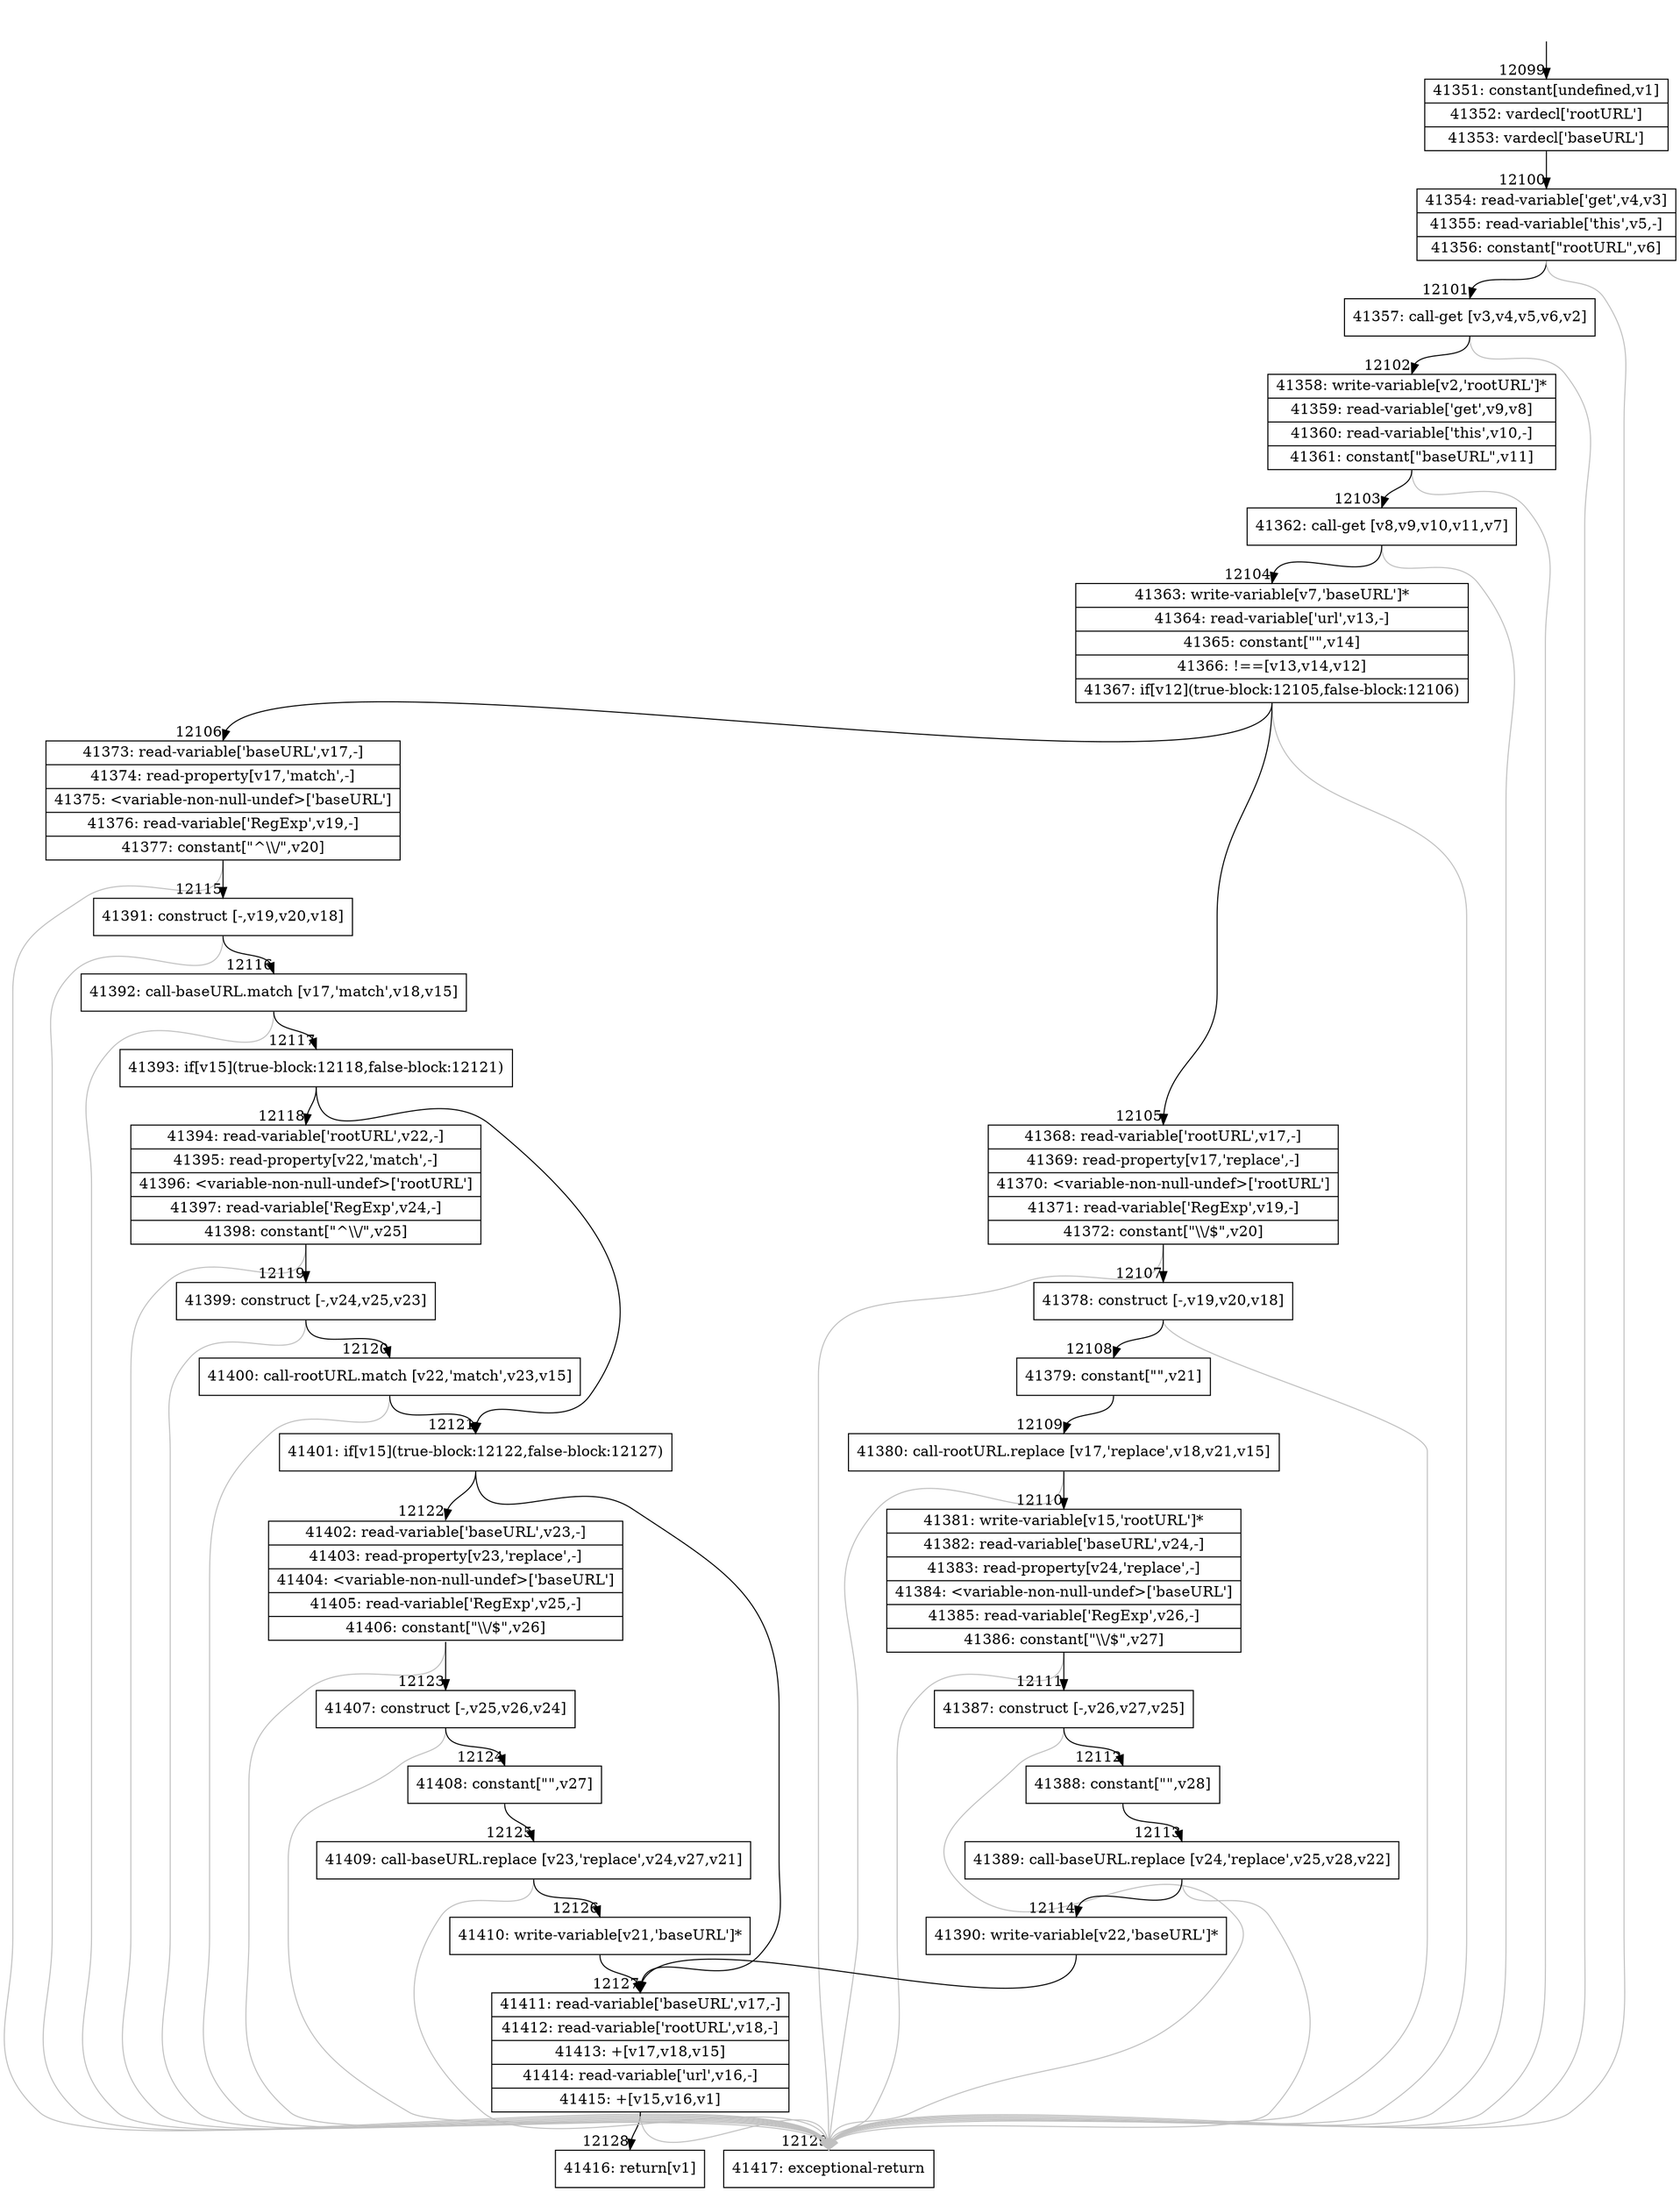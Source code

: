 digraph {
rankdir="TD"
BB_entry997[shape=none,label=""];
BB_entry997 -> BB12099 [tailport=s, headport=n, headlabel="    12099"]
BB12099 [shape=record label="{41351: constant[undefined,v1]|41352: vardecl['rootURL']|41353: vardecl['baseURL']}" ] 
BB12099 -> BB12100 [tailport=s, headport=n, headlabel="      12100"]
BB12100 [shape=record label="{41354: read-variable['get',v4,v3]|41355: read-variable['this',v5,-]|41356: constant[\"rootURL\",v6]}" ] 
BB12100 -> BB12101 [tailport=s, headport=n, headlabel="      12101"]
BB12100 -> BB12129 [tailport=s, headport=n, color=gray, headlabel="      12129"]
BB12101 [shape=record label="{41357: call-get [v3,v4,v5,v6,v2]}" ] 
BB12101 -> BB12102 [tailport=s, headport=n, headlabel="      12102"]
BB12101 -> BB12129 [tailport=s, headport=n, color=gray]
BB12102 [shape=record label="{41358: write-variable[v2,'rootURL']*|41359: read-variable['get',v9,v8]|41360: read-variable['this',v10,-]|41361: constant[\"baseURL\",v11]}" ] 
BB12102 -> BB12103 [tailport=s, headport=n, headlabel="      12103"]
BB12102 -> BB12129 [tailport=s, headport=n, color=gray]
BB12103 [shape=record label="{41362: call-get [v8,v9,v10,v11,v7]}" ] 
BB12103 -> BB12104 [tailport=s, headport=n, headlabel="      12104"]
BB12103 -> BB12129 [tailport=s, headport=n, color=gray]
BB12104 [shape=record label="{41363: write-variable[v7,'baseURL']*|41364: read-variable['url',v13,-]|41365: constant[\"\",v14]|41366: !==[v13,v14,v12]|41367: if[v12](true-block:12105,false-block:12106)}" ] 
BB12104 -> BB12105 [tailport=s, headport=n, headlabel="      12105"]
BB12104 -> BB12106 [tailport=s, headport=n, headlabel="      12106"]
BB12104 -> BB12129 [tailport=s, headport=n, color=gray]
BB12105 [shape=record label="{41368: read-variable['rootURL',v17,-]|41369: read-property[v17,'replace',-]|41370: \<variable-non-null-undef\>['rootURL']|41371: read-variable['RegExp',v19,-]|41372: constant[\"\\\\/$\",v20]}" ] 
BB12105 -> BB12107 [tailport=s, headport=n, headlabel="      12107"]
BB12105 -> BB12129 [tailport=s, headport=n, color=gray]
BB12106 [shape=record label="{41373: read-variable['baseURL',v17,-]|41374: read-property[v17,'match',-]|41375: \<variable-non-null-undef\>['baseURL']|41376: read-variable['RegExp',v19,-]|41377: constant[\"^\\\\/\",v20]}" ] 
BB12106 -> BB12115 [tailport=s, headport=n, headlabel="      12115"]
BB12106 -> BB12129 [tailport=s, headport=n, color=gray]
BB12107 [shape=record label="{41378: construct [-,v19,v20,v18]}" ] 
BB12107 -> BB12108 [tailport=s, headport=n, headlabel="      12108"]
BB12107 -> BB12129 [tailport=s, headport=n, color=gray]
BB12108 [shape=record label="{41379: constant[\"\",v21]}" ] 
BB12108 -> BB12109 [tailport=s, headport=n, headlabel="      12109"]
BB12109 [shape=record label="{41380: call-rootURL.replace [v17,'replace',v18,v21,v15]}" ] 
BB12109 -> BB12110 [tailport=s, headport=n, headlabel="      12110"]
BB12109 -> BB12129 [tailport=s, headport=n, color=gray]
BB12110 [shape=record label="{41381: write-variable[v15,'rootURL']*|41382: read-variable['baseURL',v24,-]|41383: read-property[v24,'replace',-]|41384: \<variable-non-null-undef\>['baseURL']|41385: read-variable['RegExp',v26,-]|41386: constant[\"\\\\/$\",v27]}" ] 
BB12110 -> BB12111 [tailport=s, headport=n, headlabel="      12111"]
BB12110 -> BB12129 [tailport=s, headport=n, color=gray]
BB12111 [shape=record label="{41387: construct [-,v26,v27,v25]}" ] 
BB12111 -> BB12112 [tailport=s, headport=n, headlabel="      12112"]
BB12111 -> BB12129 [tailport=s, headport=n, color=gray]
BB12112 [shape=record label="{41388: constant[\"\",v28]}" ] 
BB12112 -> BB12113 [tailport=s, headport=n, headlabel="      12113"]
BB12113 [shape=record label="{41389: call-baseURL.replace [v24,'replace',v25,v28,v22]}" ] 
BB12113 -> BB12114 [tailport=s, headport=n, headlabel="      12114"]
BB12113 -> BB12129 [tailport=s, headport=n, color=gray]
BB12114 [shape=record label="{41390: write-variable[v22,'baseURL']*}" ] 
BB12114 -> BB12127 [tailport=s, headport=n, headlabel="      12127"]
BB12115 [shape=record label="{41391: construct [-,v19,v20,v18]}" ] 
BB12115 -> BB12116 [tailport=s, headport=n, headlabel="      12116"]
BB12115 -> BB12129 [tailport=s, headport=n, color=gray]
BB12116 [shape=record label="{41392: call-baseURL.match [v17,'match',v18,v15]}" ] 
BB12116 -> BB12117 [tailport=s, headport=n, headlabel="      12117"]
BB12116 -> BB12129 [tailport=s, headport=n, color=gray]
BB12117 [shape=record label="{41393: if[v15](true-block:12118,false-block:12121)}" ] 
BB12117 -> BB12121 [tailport=s, headport=n, headlabel="      12121"]
BB12117 -> BB12118 [tailport=s, headport=n, headlabel="      12118"]
BB12118 [shape=record label="{41394: read-variable['rootURL',v22,-]|41395: read-property[v22,'match',-]|41396: \<variable-non-null-undef\>['rootURL']|41397: read-variable['RegExp',v24,-]|41398: constant[\"^\\\\/\",v25]}" ] 
BB12118 -> BB12119 [tailport=s, headport=n, headlabel="      12119"]
BB12118 -> BB12129 [tailport=s, headport=n, color=gray]
BB12119 [shape=record label="{41399: construct [-,v24,v25,v23]}" ] 
BB12119 -> BB12120 [tailport=s, headport=n, headlabel="      12120"]
BB12119 -> BB12129 [tailport=s, headport=n, color=gray]
BB12120 [shape=record label="{41400: call-rootURL.match [v22,'match',v23,v15]}" ] 
BB12120 -> BB12121 [tailport=s, headport=n]
BB12120 -> BB12129 [tailport=s, headport=n, color=gray]
BB12121 [shape=record label="{41401: if[v15](true-block:12122,false-block:12127)}" ] 
BB12121 -> BB12122 [tailport=s, headport=n, headlabel="      12122"]
BB12121 -> BB12127 [tailport=s, headport=n]
BB12122 [shape=record label="{41402: read-variable['baseURL',v23,-]|41403: read-property[v23,'replace',-]|41404: \<variable-non-null-undef\>['baseURL']|41405: read-variable['RegExp',v25,-]|41406: constant[\"\\\\/$\",v26]}" ] 
BB12122 -> BB12123 [tailport=s, headport=n, headlabel="      12123"]
BB12122 -> BB12129 [tailport=s, headport=n, color=gray]
BB12123 [shape=record label="{41407: construct [-,v25,v26,v24]}" ] 
BB12123 -> BB12124 [tailport=s, headport=n, headlabel="      12124"]
BB12123 -> BB12129 [tailport=s, headport=n, color=gray]
BB12124 [shape=record label="{41408: constant[\"\",v27]}" ] 
BB12124 -> BB12125 [tailport=s, headport=n, headlabel="      12125"]
BB12125 [shape=record label="{41409: call-baseURL.replace [v23,'replace',v24,v27,v21]}" ] 
BB12125 -> BB12126 [tailport=s, headport=n, headlabel="      12126"]
BB12125 -> BB12129 [tailport=s, headport=n, color=gray]
BB12126 [shape=record label="{41410: write-variable[v21,'baseURL']*}" ] 
BB12126 -> BB12127 [tailport=s, headport=n]
BB12127 [shape=record label="{41411: read-variable['baseURL',v17,-]|41412: read-variable['rootURL',v18,-]|41413: +[v17,v18,v15]|41414: read-variable['url',v16,-]|41415: +[v15,v16,v1]}" ] 
BB12127 -> BB12128 [tailport=s, headport=n, headlabel="      12128"]
BB12127 -> BB12129 [tailport=s, headport=n, color=gray]
BB12128 [shape=record label="{41416: return[v1]}" ] 
BB12129 [shape=record label="{41417: exceptional-return}" ] 
//#$~ 22281
}
